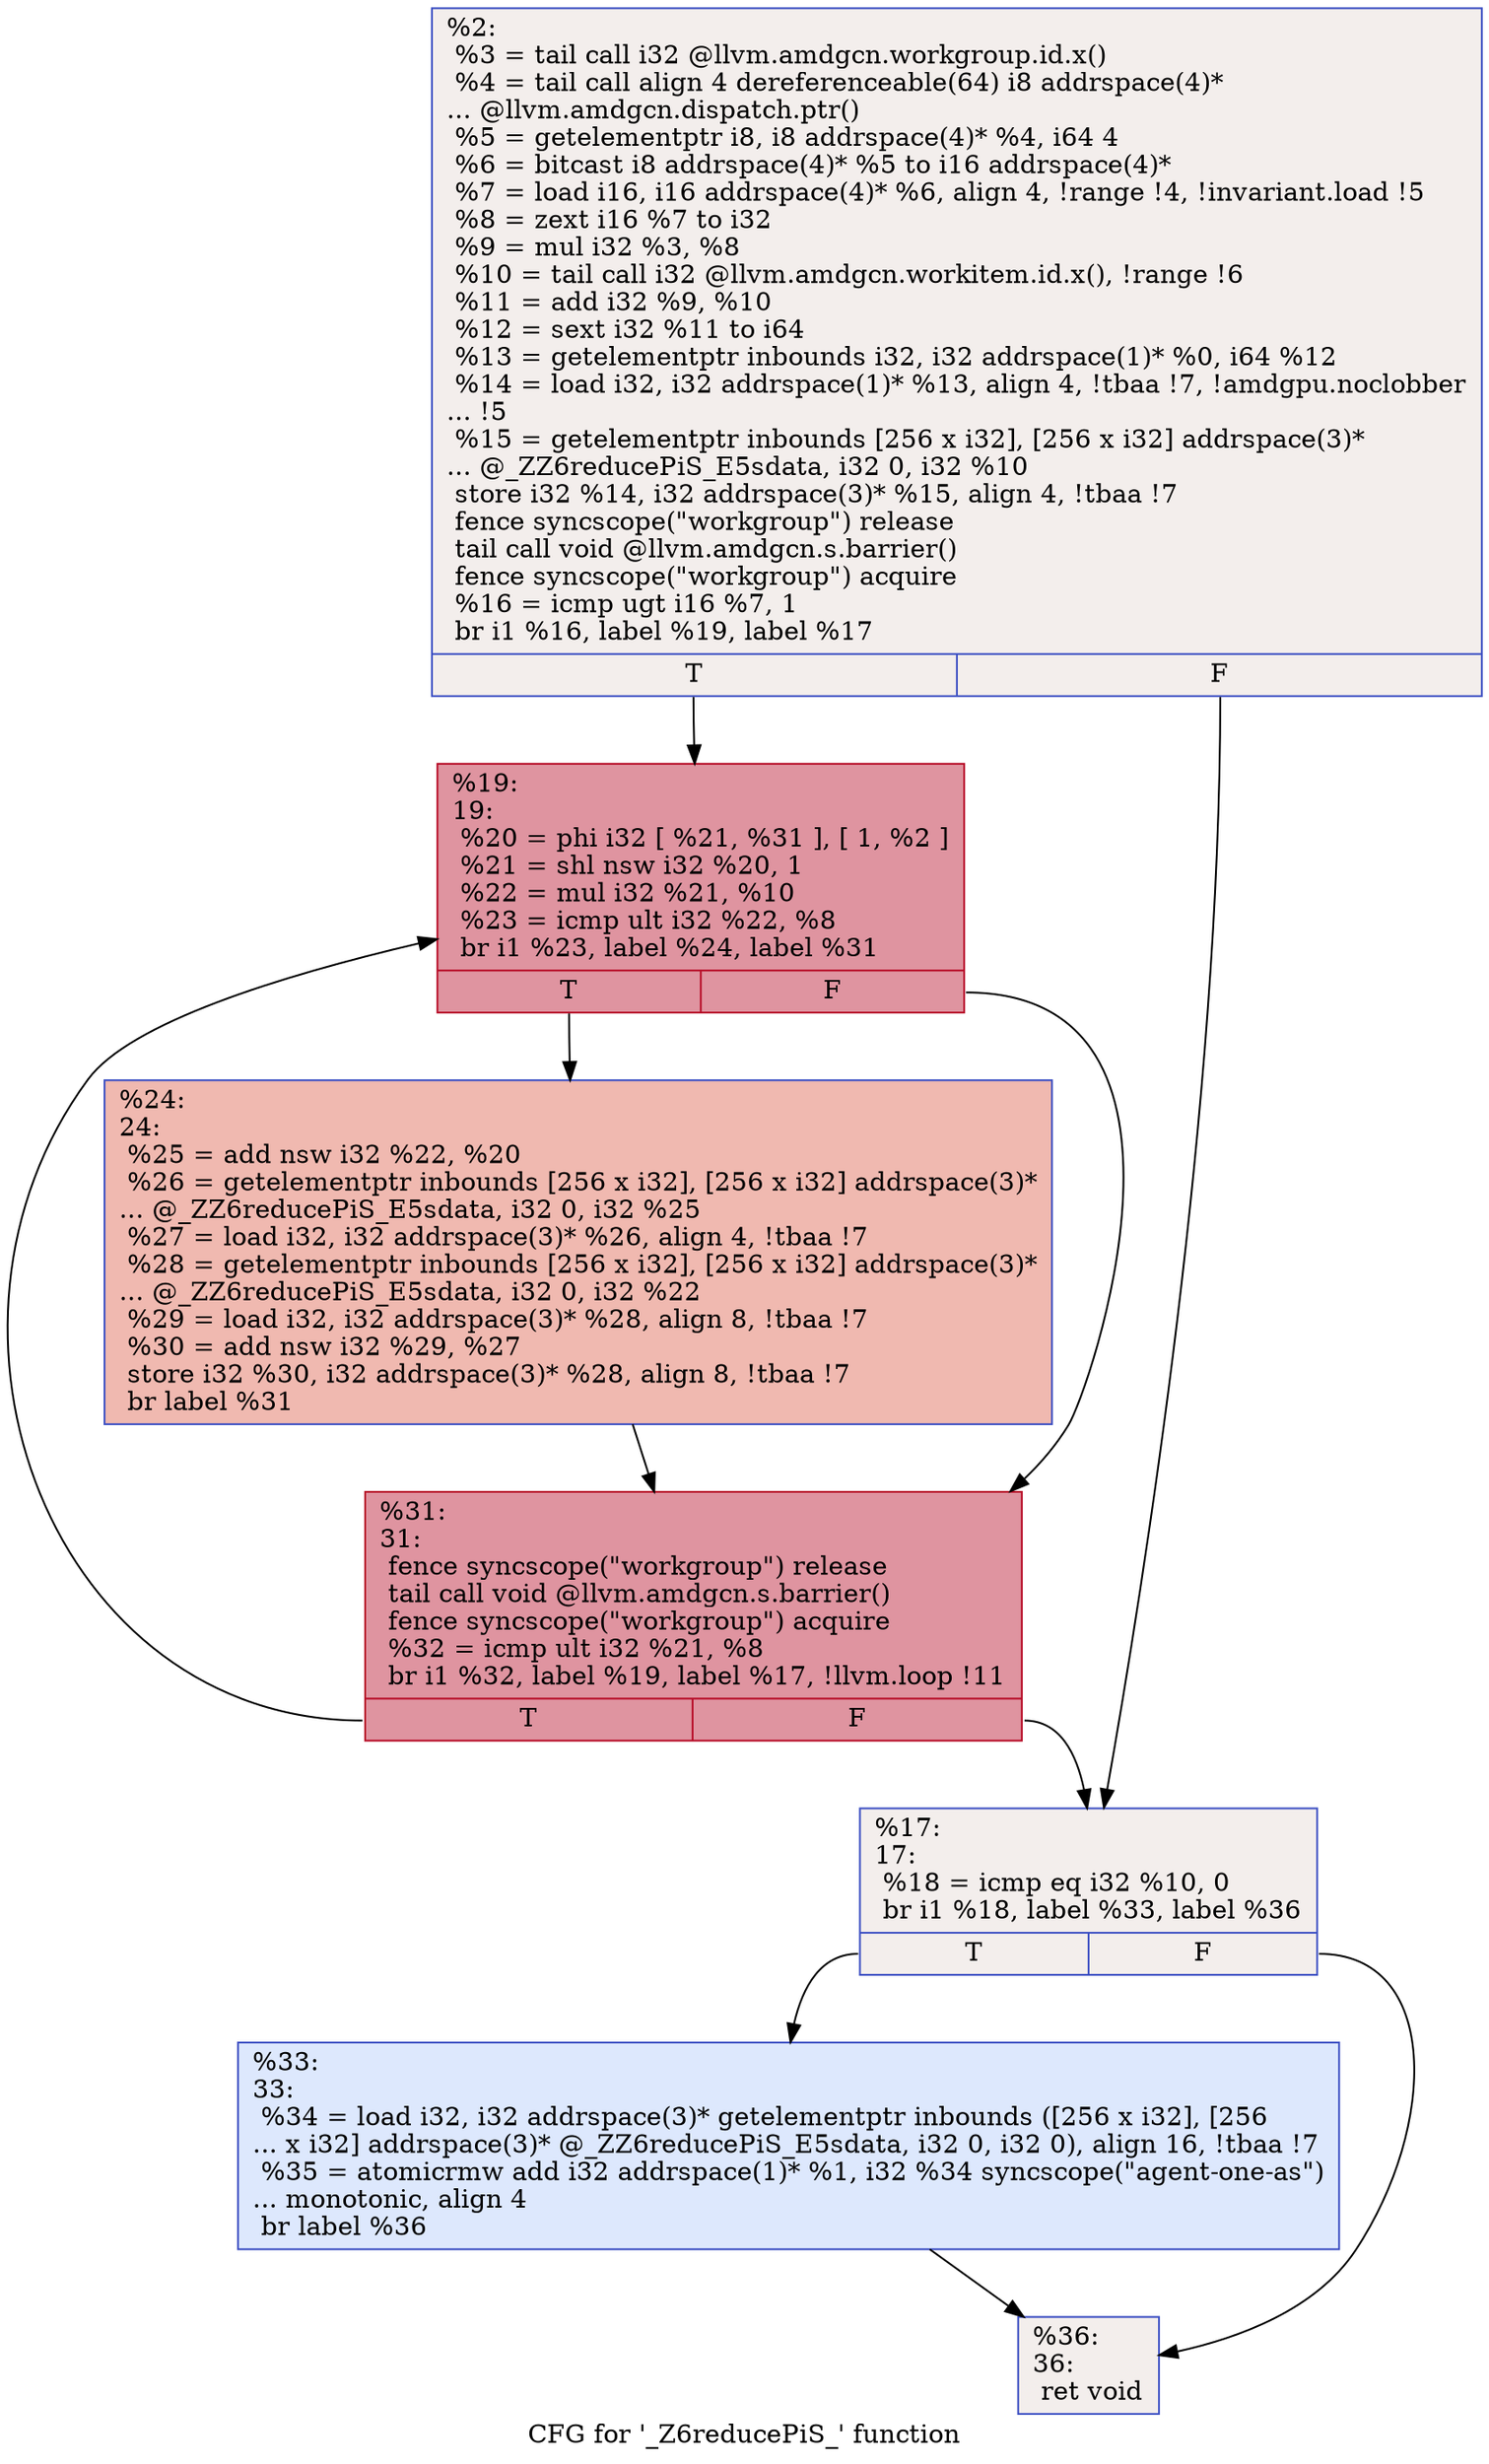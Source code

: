 digraph "CFG for '_Z6reducePiS_' function" {
	label="CFG for '_Z6reducePiS_' function";

	Node0x564e120 [shape=record,color="#3d50c3ff", style=filled, fillcolor="#e3d9d370",label="{%2:\l  %3 = tail call i32 @llvm.amdgcn.workgroup.id.x()\l  %4 = tail call align 4 dereferenceable(64) i8 addrspace(4)*\l... @llvm.amdgcn.dispatch.ptr()\l  %5 = getelementptr i8, i8 addrspace(4)* %4, i64 4\l  %6 = bitcast i8 addrspace(4)* %5 to i16 addrspace(4)*\l  %7 = load i16, i16 addrspace(4)* %6, align 4, !range !4, !invariant.load !5\l  %8 = zext i16 %7 to i32\l  %9 = mul i32 %3, %8\l  %10 = tail call i32 @llvm.amdgcn.workitem.id.x(), !range !6\l  %11 = add i32 %9, %10\l  %12 = sext i32 %11 to i64\l  %13 = getelementptr inbounds i32, i32 addrspace(1)* %0, i64 %12\l  %14 = load i32, i32 addrspace(1)* %13, align 4, !tbaa !7, !amdgpu.noclobber\l... !5\l  %15 = getelementptr inbounds [256 x i32], [256 x i32] addrspace(3)*\l... @_ZZ6reducePiS_E5sdata, i32 0, i32 %10\l  store i32 %14, i32 addrspace(3)* %15, align 4, !tbaa !7\l  fence syncscope(\"workgroup\") release\l  tail call void @llvm.amdgcn.s.barrier()\l  fence syncscope(\"workgroup\") acquire\l  %16 = icmp ugt i16 %7, 1\l  br i1 %16, label %19, label %17\l|{<s0>T|<s1>F}}"];
	Node0x564e120:s0 -> Node0x564fb20;
	Node0x564e120:s1 -> Node0x5651530;
	Node0x5651530 [shape=record,color="#3d50c3ff", style=filled, fillcolor="#e3d9d370",label="{%17:\l17:                                               \l  %18 = icmp eq i32 %10, 0\l  br i1 %18, label %33, label %36\l|{<s0>T|<s1>F}}"];
	Node0x5651530:s0 -> Node0x5651700;
	Node0x5651530:s1 -> Node0x5651750;
	Node0x564fb20 [shape=record,color="#b70d28ff", style=filled, fillcolor="#b70d2870",label="{%19:\l19:                                               \l  %20 = phi i32 [ %21, %31 ], [ 1, %2 ]\l  %21 = shl nsw i32 %20, 1\l  %22 = mul i32 %21, %10\l  %23 = icmp ult i32 %22, %8\l  br i1 %23, label %24, label %31\l|{<s0>T|<s1>F}}"];
	Node0x564fb20:s0 -> Node0x5651be0;
	Node0x564fb20:s1 -> Node0x56518c0;
	Node0x5651be0 [shape=record,color="#3d50c3ff", style=filled, fillcolor="#de614d70",label="{%24:\l24:                                               \l  %25 = add nsw i32 %22, %20\l  %26 = getelementptr inbounds [256 x i32], [256 x i32] addrspace(3)*\l... @_ZZ6reducePiS_E5sdata, i32 0, i32 %25\l  %27 = load i32, i32 addrspace(3)* %26, align 4, !tbaa !7\l  %28 = getelementptr inbounds [256 x i32], [256 x i32] addrspace(3)*\l... @_ZZ6reducePiS_E5sdata, i32 0, i32 %22\l  %29 = load i32, i32 addrspace(3)* %28, align 8, !tbaa !7\l  %30 = add nsw i32 %29, %27\l  store i32 %30, i32 addrspace(3)* %28, align 8, !tbaa !7\l  br label %31\l}"];
	Node0x5651be0 -> Node0x56518c0;
	Node0x56518c0 [shape=record,color="#b70d28ff", style=filled, fillcolor="#b70d2870",label="{%31:\l31:                                               \l  fence syncscope(\"workgroup\") release\l  tail call void @llvm.amdgcn.s.barrier()\l  fence syncscope(\"workgroup\") acquire\l  %32 = icmp ult i32 %21, %8\l  br i1 %32, label %19, label %17, !llvm.loop !11\l|{<s0>T|<s1>F}}"];
	Node0x56518c0:s0 -> Node0x564fb20;
	Node0x56518c0:s1 -> Node0x5651530;
	Node0x5651700 [shape=record,color="#3d50c3ff", style=filled, fillcolor="#b2ccfb70",label="{%33:\l33:                                               \l  %34 = load i32, i32 addrspace(3)* getelementptr inbounds ([256 x i32], [256\l... x i32] addrspace(3)* @_ZZ6reducePiS_E5sdata, i32 0, i32 0), align 16, !tbaa !7\l  %35 = atomicrmw add i32 addrspace(1)* %1, i32 %34 syncscope(\"agent-one-as\")\l... monotonic, align 4\l  br label %36\l}"];
	Node0x5651700 -> Node0x5651750;
	Node0x5651750 [shape=record,color="#3d50c3ff", style=filled, fillcolor="#e3d9d370",label="{%36:\l36:                                               \l  ret void\l}"];
}
